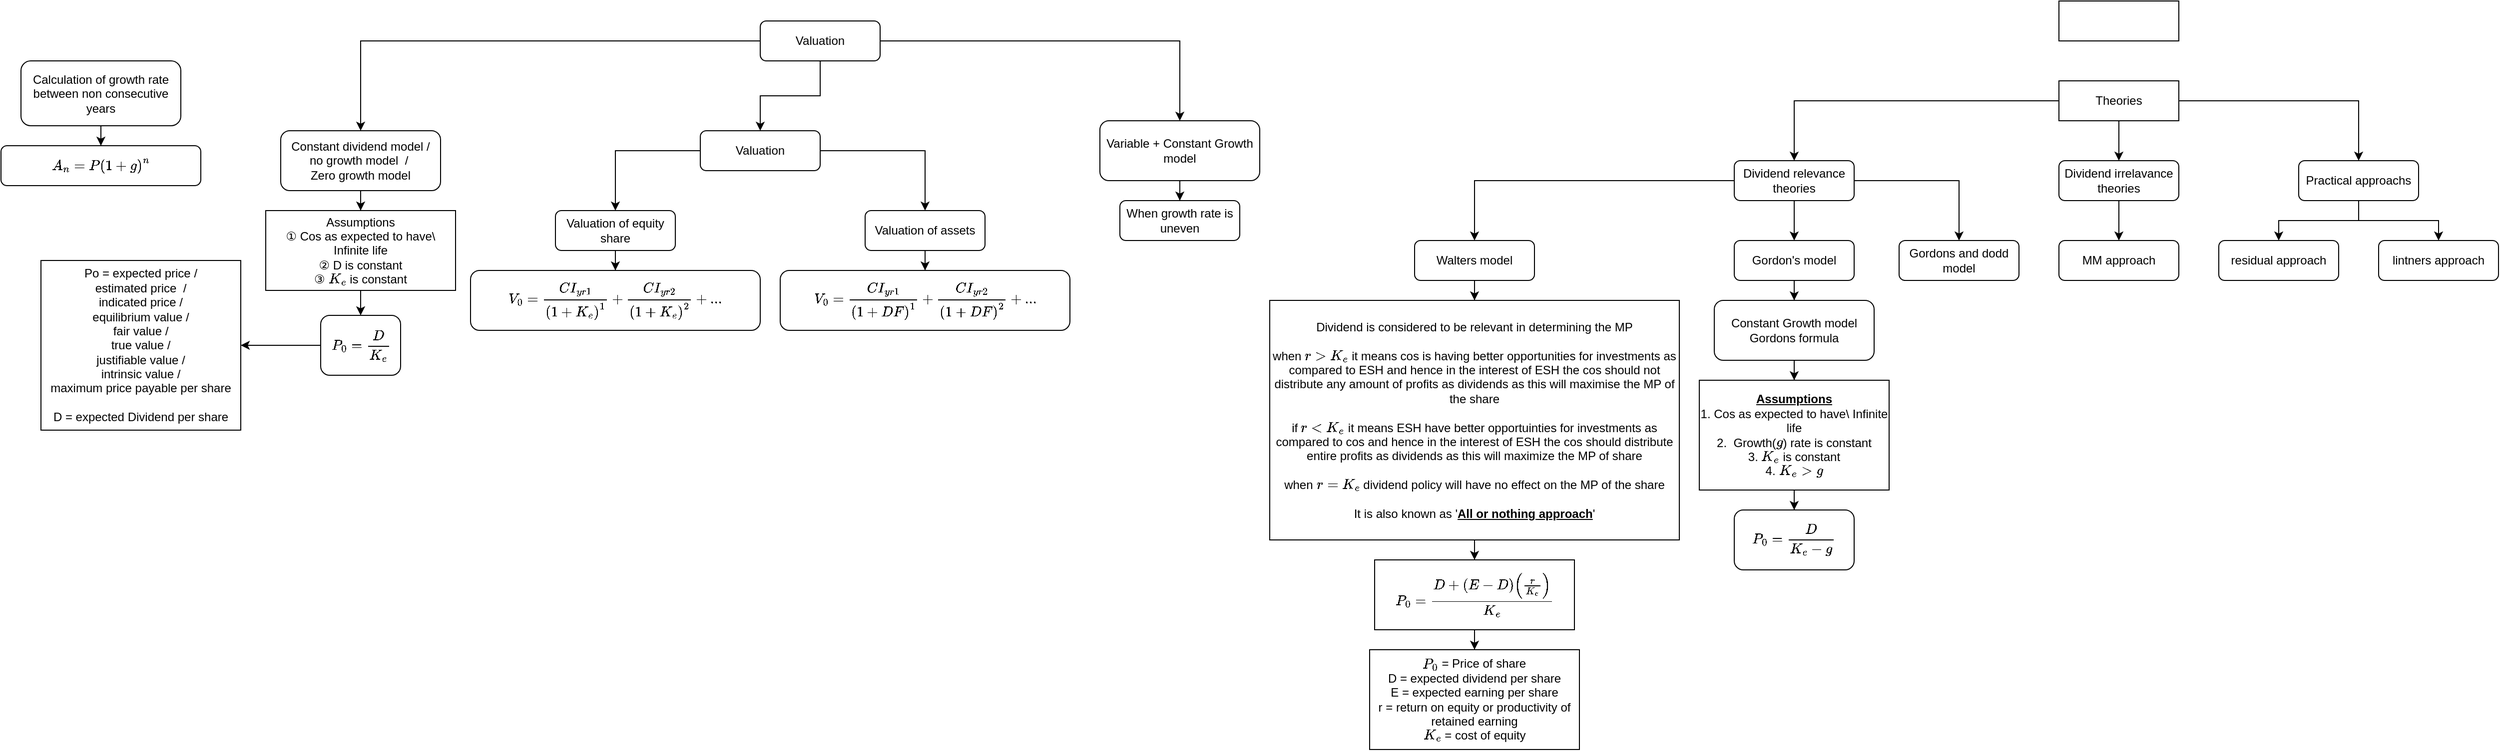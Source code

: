 <mxfile version="14.9.3" type="github">
  <diagram id="XQYA79I7B0DH-fnYUFBf" name="Page-1">
    <mxGraphModel dx="3484" dy="896" grid="1" gridSize="10" guides="1" tooltips="1" connect="1" arrows="1" fold="1" page="1" pageScale="1" pageWidth="850" pageHeight="1100" math="1" shadow="0">
      <root>
        <mxCell id="0" />
        <mxCell id="1" parent="0" />
        <mxCell id="FfrZzuDR7c2tN7gIPPPY-5" style="edgeStyle=orthogonalEdgeStyle;rounded=0;orthogonalLoop=1;jettySize=auto;html=1;" parent="1" source="FfrZzuDR7c2tN7gIPPPY-1" target="FfrZzuDR7c2tN7gIPPPY-3" edge="1">
          <mxGeometry relative="1" as="geometry" />
        </mxCell>
        <mxCell id="FfrZzuDR7c2tN7gIPPPY-6" style="edgeStyle=orthogonalEdgeStyle;rounded=0;orthogonalLoop=1;jettySize=auto;html=1;" parent="1" source="FfrZzuDR7c2tN7gIPPPY-1" target="FfrZzuDR7c2tN7gIPPPY-2" edge="1">
          <mxGeometry relative="1" as="geometry" />
        </mxCell>
        <mxCell id="FfrZzuDR7c2tN7gIPPPY-7" style="edgeStyle=orthogonalEdgeStyle;rounded=0;orthogonalLoop=1;jettySize=auto;html=1;" parent="1" source="FfrZzuDR7c2tN7gIPPPY-1" target="FfrZzuDR7c2tN7gIPPPY-4" edge="1">
          <mxGeometry relative="1" as="geometry" />
        </mxCell>
        <mxCell id="FfrZzuDR7c2tN7gIPPPY-1" value="Theories" style="rounded=0;whiteSpace=wrap;html=1;" parent="1" vertex="1">
          <mxGeometry x="360" y="80" width="120" height="40" as="geometry" />
        </mxCell>
        <mxCell id="FfrZzuDR7c2tN7gIPPPY-11" style="edgeStyle=orthogonalEdgeStyle;rounded=0;orthogonalLoop=1;jettySize=auto;html=1;" parent="1" source="FfrZzuDR7c2tN7gIPPPY-2" target="FfrZzuDR7c2tN7gIPPPY-9" edge="1">
          <mxGeometry relative="1" as="geometry" />
        </mxCell>
        <mxCell id="FfrZzuDR7c2tN7gIPPPY-12" style="edgeStyle=orthogonalEdgeStyle;rounded=0;orthogonalLoop=1;jettySize=auto;html=1;" parent="1" source="FfrZzuDR7c2tN7gIPPPY-2" target="FfrZzuDR7c2tN7gIPPPY-10" edge="1">
          <mxGeometry relative="1" as="geometry" />
        </mxCell>
        <mxCell id="FfrZzuDR7c2tN7gIPPPY-13" style="edgeStyle=orthogonalEdgeStyle;rounded=0;orthogonalLoop=1;jettySize=auto;html=1;" parent="1" source="FfrZzuDR7c2tN7gIPPPY-2" target="FfrZzuDR7c2tN7gIPPPY-8" edge="1">
          <mxGeometry relative="1" as="geometry" />
        </mxCell>
        <mxCell id="FfrZzuDR7c2tN7gIPPPY-2" value="Dividend relevance theories" style="rounded=1;whiteSpace=wrap;html=1;" parent="1" vertex="1">
          <mxGeometry x="35" y="160" width="120" height="40" as="geometry" />
        </mxCell>
        <mxCell id="FfrZzuDR7c2tN7gIPPPY-15" style="edgeStyle=orthogonalEdgeStyle;rounded=0;orthogonalLoop=1;jettySize=auto;html=1;" parent="1" source="FfrZzuDR7c2tN7gIPPPY-3" target="FfrZzuDR7c2tN7gIPPPY-14" edge="1">
          <mxGeometry relative="1" as="geometry" />
        </mxCell>
        <mxCell id="FfrZzuDR7c2tN7gIPPPY-3" value="Dividend irrelavance theories" style="rounded=1;whiteSpace=wrap;html=1;" parent="1" vertex="1">
          <mxGeometry x="360" y="160" width="120" height="40" as="geometry" />
        </mxCell>
        <mxCell id="FfrZzuDR7c2tN7gIPPPY-18" style="edgeStyle=orthogonalEdgeStyle;rounded=0;orthogonalLoop=1;jettySize=auto;html=1;" parent="1" source="FfrZzuDR7c2tN7gIPPPY-4" target="FfrZzuDR7c2tN7gIPPPY-17" edge="1">
          <mxGeometry relative="1" as="geometry" />
        </mxCell>
        <mxCell id="FfrZzuDR7c2tN7gIPPPY-19" style="edgeStyle=orthogonalEdgeStyle;rounded=0;orthogonalLoop=1;jettySize=auto;html=1;" parent="1" source="FfrZzuDR7c2tN7gIPPPY-4" target="FfrZzuDR7c2tN7gIPPPY-16" edge="1">
          <mxGeometry relative="1" as="geometry" />
        </mxCell>
        <mxCell id="FfrZzuDR7c2tN7gIPPPY-4" value="Practical approachs" style="rounded=1;whiteSpace=wrap;html=1;" parent="1" vertex="1">
          <mxGeometry x="600" y="160" width="120" height="40" as="geometry" />
        </mxCell>
        <mxCell id="FfrZzuDR7c2tN7gIPPPY-8" value="Gordons and dodd model" style="rounded=1;whiteSpace=wrap;html=1;" parent="1" vertex="1">
          <mxGeometry x="200" y="240" width="120" height="40" as="geometry" />
        </mxCell>
        <mxCell id="fYGMT4JVDmkjtTubi5wR-15" style="edgeStyle=orthogonalEdgeStyle;rounded=0;orthogonalLoop=1;jettySize=auto;html=1;" edge="1" parent="1" source="FfrZzuDR7c2tN7gIPPPY-9" target="FfrZzuDR7c2tN7gIPPPY-42">
          <mxGeometry relative="1" as="geometry" />
        </mxCell>
        <mxCell id="FfrZzuDR7c2tN7gIPPPY-9" value="Gordon&#39;s model" style="rounded=1;whiteSpace=wrap;html=1;" parent="1" vertex="1">
          <mxGeometry x="35" y="240" width="120" height="40" as="geometry" />
        </mxCell>
        <mxCell id="fYGMT4JVDmkjtTubi5wR-11" style="edgeStyle=orthogonalEdgeStyle;rounded=0;orthogonalLoop=1;jettySize=auto;html=1;" edge="1" parent="1" source="FfrZzuDR7c2tN7gIPPPY-10" target="fYGMT4JVDmkjtTubi5wR-10">
          <mxGeometry relative="1" as="geometry" />
        </mxCell>
        <mxCell id="FfrZzuDR7c2tN7gIPPPY-10" value="Walters model" style="rounded=1;whiteSpace=wrap;html=1;" parent="1" vertex="1">
          <mxGeometry x="-285" y="240" width="120" height="40" as="geometry" />
        </mxCell>
        <mxCell id="FfrZzuDR7c2tN7gIPPPY-14" value="MM approach" style="rounded=1;whiteSpace=wrap;html=1;" parent="1" vertex="1">
          <mxGeometry x="360" y="240" width="120" height="40" as="geometry" />
        </mxCell>
        <mxCell id="FfrZzuDR7c2tN7gIPPPY-16" value="lintners approach" style="rounded=1;whiteSpace=wrap;html=1;" parent="1" vertex="1">
          <mxGeometry x="680" y="240" width="120" height="40" as="geometry" />
        </mxCell>
        <mxCell id="FfrZzuDR7c2tN7gIPPPY-17" value="residual approach" style="rounded=1;whiteSpace=wrap;html=1;" parent="1" vertex="1">
          <mxGeometry x="520" y="240" width="120" height="40" as="geometry" />
        </mxCell>
        <mxCell id="FfrZzuDR7c2tN7gIPPPY-20" value="" style="rounded=0;whiteSpace=wrap;html=1;" parent="1" vertex="1">
          <mxGeometry x="360" width="120" height="40" as="geometry" />
        </mxCell>
        <mxCell id="FfrZzuDR7c2tN7gIPPPY-23" style="edgeStyle=orthogonalEdgeStyle;rounded=0;orthogonalLoop=1;jettySize=auto;html=1;" parent="1" source="FfrZzuDR7c2tN7gIPPPY-21" target="FfrZzuDR7c2tN7gIPPPY-22" edge="1">
          <mxGeometry relative="1" as="geometry" />
        </mxCell>
        <mxCell id="FfrZzuDR7c2tN7gIPPPY-21" value="Valuation of assets" style="rounded=1;whiteSpace=wrap;html=1;" parent="1" vertex="1">
          <mxGeometry x="-835" y="210" width="120" height="40" as="geometry" />
        </mxCell>
        <mxCell id="FfrZzuDR7c2tN7gIPPPY-22" value="`V_0 = (CI_(yr 1))/(1+DF)^1+(CI_(yr 2))/(1+DF)^2+...`" style="rounded=1;whiteSpace=wrap;html=1;" parent="1" vertex="1">
          <mxGeometry x="-920" y="270" width="290" height="60" as="geometry" />
        </mxCell>
        <mxCell id="FfrZzuDR7c2tN7gIPPPY-25" style="edgeStyle=orthogonalEdgeStyle;rounded=0;orthogonalLoop=1;jettySize=auto;html=1;" parent="1" source="FfrZzuDR7c2tN7gIPPPY-24" target="FfrZzuDR7c2tN7gIPPPY-21" edge="1">
          <mxGeometry relative="1" as="geometry" />
        </mxCell>
        <mxCell id="FfrZzuDR7c2tN7gIPPPY-32" style="edgeStyle=orthogonalEdgeStyle;rounded=0;orthogonalLoop=1;jettySize=auto;html=1;" parent="1" source="FfrZzuDR7c2tN7gIPPPY-24" target="FfrZzuDR7c2tN7gIPPPY-29" edge="1">
          <mxGeometry relative="1" as="geometry" />
        </mxCell>
        <mxCell id="FfrZzuDR7c2tN7gIPPPY-24" value="Valuation" style="rounded=1;whiteSpace=wrap;html=1;" parent="1" vertex="1">
          <mxGeometry x="-1000" y="130" width="120" height="40" as="geometry" />
        </mxCell>
        <mxCell id="FfrZzuDR7c2tN7gIPPPY-29" value="Valuation of equity share" style="rounded=1;whiteSpace=wrap;html=1;" parent="1" vertex="1">
          <mxGeometry x="-1145" y="210" width="120" height="40" as="geometry" />
        </mxCell>
        <mxCell id="FfrZzuDR7c2tN7gIPPPY-30" style="edgeStyle=orthogonalEdgeStyle;rounded=0;orthogonalLoop=1;jettySize=auto;html=1;" parent="1" source="FfrZzuDR7c2tN7gIPPPY-29" target="FfrZzuDR7c2tN7gIPPPY-31" edge="1">
          <mxGeometry relative="1" as="geometry" />
        </mxCell>
        <mxCell id="FfrZzuDR7c2tN7gIPPPY-31" value="`V_0 = (CI_(yr 1))/(1+K_e)^1+(CI_(yr 2))/(1+K_e)^2+...`" style="rounded=1;whiteSpace=wrap;html=1;" parent="1" vertex="1">
          <mxGeometry x="-1230" y="270" width="290" height="60" as="geometry" />
        </mxCell>
        <mxCell id="FfrZzuDR7c2tN7gIPPPY-40" style="edgeStyle=orthogonalEdgeStyle;rounded=0;orthogonalLoop=1;jettySize=auto;html=1;" parent="1" source="FfrZzuDR7c2tN7gIPPPY-33" target="FfrZzuDR7c2tN7gIPPPY-38" edge="1">
          <mxGeometry relative="1" as="geometry" />
        </mxCell>
        <mxCell id="FfrZzuDR7c2tN7gIPPPY-33" value="&lt;div&gt;Constant dividend model / &lt;br&gt;&lt;/div&gt;&lt;div&gt;no growth model&lt;span style=&quot;white-space: pre&quot;&gt;  / &lt;/span&gt;&lt;/div&gt;&lt;div&gt;&lt;span style=&quot;white-space: pre&quot;&gt;Zero growth model&lt;/span&gt;&lt;/div&gt;" style="rounded=1;whiteSpace=wrap;html=1;" parent="1" vertex="1">
          <mxGeometry x="-1420" y="130" width="160" height="60" as="geometry" />
        </mxCell>
        <mxCell id="FfrZzuDR7c2tN7gIPPPY-37" style="edgeStyle=orthogonalEdgeStyle;rounded=0;orthogonalLoop=1;jettySize=auto;html=1;" parent="1" source="FfrZzuDR7c2tN7gIPPPY-34" target="FfrZzuDR7c2tN7gIPPPY-36" edge="1">
          <mxGeometry relative="1" as="geometry" />
        </mxCell>
        <mxCell id="FfrZzuDR7c2tN7gIPPPY-34" value="`P_0 = D/K_e`" style="rounded=1;whiteSpace=wrap;html=1;" parent="1" vertex="1">
          <mxGeometry x="-1380" y="315" width="80" height="60" as="geometry" />
        </mxCell>
        <mxCell id="FfrZzuDR7c2tN7gIPPPY-36" value="&lt;div&gt;Po = expected price / &lt;br&gt;&lt;/div&gt;&lt;div&gt;estimated price&amp;nbsp; / &lt;br&gt;&lt;/div&gt;&lt;div&gt;indicated price / &lt;br&gt;&lt;/div&gt;&lt;div&gt;equilibrium value /&lt;/div&gt;&lt;div&gt; fair value /&lt;/div&gt;&lt;div&gt; true value /&lt;/div&gt;&lt;div&gt; justifiable value /&lt;/div&gt;&lt;div&gt; intrinsic value /&lt;/div&gt;&lt;div&gt; maximum price payable per share&lt;/div&gt;&lt;br&gt;D = expected Dividend per share" style="rounded=0;whiteSpace=wrap;html=1;" parent="1" vertex="1">
          <mxGeometry x="-1660" y="260" width="200" height="170" as="geometry" />
        </mxCell>
        <mxCell id="FfrZzuDR7c2tN7gIPPPY-41" style="edgeStyle=orthogonalEdgeStyle;rounded=0;orthogonalLoop=1;jettySize=auto;html=1;" parent="1" source="FfrZzuDR7c2tN7gIPPPY-38" target="FfrZzuDR7c2tN7gIPPPY-34" edge="1">
          <mxGeometry relative="1" as="geometry" />
        </mxCell>
        <mxCell id="FfrZzuDR7c2tN7gIPPPY-38" value="Assumptions&lt;br&gt;&lt;div&gt;① Cos as expected to have\ Infinite life&lt;/div&gt;② D is constant&lt;br&gt;③ `K_e` is constant" style="rounded=0;whiteSpace=wrap;html=1;" parent="1" vertex="1">
          <mxGeometry x="-1435" y="210" width="190" height="80" as="geometry" />
        </mxCell>
        <mxCell id="FfrZzuDR7c2tN7gIPPPY-44" style="edgeStyle=orthogonalEdgeStyle;rounded=0;orthogonalLoop=1;jettySize=auto;html=1;" parent="1" source="FfrZzuDR7c2tN7gIPPPY-42" target="FfrZzuDR7c2tN7gIPPPY-43" edge="1">
          <mxGeometry relative="1" as="geometry" />
        </mxCell>
        <mxCell id="FfrZzuDR7c2tN7gIPPPY-42" value="&lt;div&gt;Constant Growth model&lt;/div&gt;&lt;div&gt;Gordons formula&lt;br&gt;&lt;/div&gt;" style="rounded=1;whiteSpace=wrap;html=1;" parent="1" vertex="1">
          <mxGeometry x="15" y="300" width="160" height="60" as="geometry" />
        </mxCell>
        <mxCell id="FfrZzuDR7c2tN7gIPPPY-46" style="edgeStyle=orthogonalEdgeStyle;rounded=0;orthogonalLoop=1;jettySize=auto;html=1;" parent="1" source="FfrZzuDR7c2tN7gIPPPY-43" target="FfrZzuDR7c2tN7gIPPPY-45" edge="1">
          <mxGeometry relative="1" as="geometry" />
        </mxCell>
        <mxCell id="FfrZzuDR7c2tN7gIPPPY-43" value="&lt;u&gt;&lt;b&gt;Assumptions&lt;/b&gt;&lt;/u&gt;&lt;br&gt;&lt;div&gt;1. Cos as expected to have\ Infinite life&lt;/div&gt;2.&amp;nbsp; Growth(`g`) rate is constant&lt;br&gt;&lt;div&gt;3. `K_e` is constant&lt;/div&gt;&lt;div&gt;4. `K_e &amp;gt; g`&lt;br&gt;&lt;/div&gt;" style="rounded=0;whiteSpace=wrap;html=1;" parent="1" vertex="1">
          <mxGeometry y="380" width="190" height="110" as="geometry" />
        </mxCell>
        <mxCell id="FfrZzuDR7c2tN7gIPPPY-45" value="`P_0 = D/(K_e - g)`" style="rounded=1;whiteSpace=wrap;html=1;" parent="1" vertex="1">
          <mxGeometry x="35" y="510" width="120" height="60" as="geometry" />
        </mxCell>
        <mxCell id="FfrZzuDR7c2tN7gIPPPY-49" style="edgeStyle=orthogonalEdgeStyle;rounded=0;orthogonalLoop=1;jettySize=auto;html=1;" parent="1" source="FfrZzuDR7c2tN7gIPPPY-47" target="FfrZzuDR7c2tN7gIPPPY-48" edge="1">
          <mxGeometry relative="1" as="geometry" />
        </mxCell>
        <mxCell id="FfrZzuDR7c2tN7gIPPPY-47" value="Calculation of growth rate between non consecutive years" style="rounded=1;whiteSpace=wrap;html=1;" parent="1" vertex="1">
          <mxGeometry x="-1680" y="60" width="160" height="65" as="geometry" />
        </mxCell>
        <mxCell id="FfrZzuDR7c2tN7gIPPPY-48" value="`A_n = P (1 + g)^n`" style="rounded=1;whiteSpace=wrap;html=1;" parent="1" vertex="1">
          <mxGeometry x="-1700" y="145" width="200" height="40" as="geometry" />
        </mxCell>
        <mxCell id="FfrZzuDR7c2tN7gIPPPY-52" style="edgeStyle=orthogonalEdgeStyle;rounded=0;orthogonalLoop=1;jettySize=auto;html=1;entryX=0.5;entryY=0;entryDx=0;entryDy=0;" parent="1" source="FfrZzuDR7c2tN7gIPPPY-50" target="FfrZzuDR7c2tN7gIPPPY-51" edge="1">
          <mxGeometry relative="1" as="geometry" />
        </mxCell>
        <mxCell id="FfrZzuDR7c2tN7gIPPPY-50" value="&lt;div&gt;Variable + Constant Growth model&lt;/div&gt;" style="rounded=1;whiteSpace=wrap;html=1;" parent="1" vertex="1">
          <mxGeometry x="-600" y="120" width="160" height="60" as="geometry" />
        </mxCell>
        <mxCell id="FfrZzuDR7c2tN7gIPPPY-51" value="When growth rate is uneven" style="rounded=1;whiteSpace=wrap;html=1;" parent="1" vertex="1">
          <mxGeometry x="-580" y="200" width="120" height="40" as="geometry" />
        </mxCell>
        <mxCell id="fYGMT4JVDmkjtTubi5wR-2" style="edgeStyle=orthogonalEdgeStyle;rounded=0;orthogonalLoop=1;jettySize=auto;html=1;entryX=0.5;entryY=0;entryDx=0;entryDy=0;" edge="1" parent="1" source="fYGMT4JVDmkjtTubi5wR-1" target="FfrZzuDR7c2tN7gIPPPY-24">
          <mxGeometry relative="1" as="geometry" />
        </mxCell>
        <mxCell id="fYGMT4JVDmkjtTubi5wR-4" style="edgeStyle=orthogonalEdgeStyle;rounded=0;orthogonalLoop=1;jettySize=auto;html=1;" edge="1" parent="1" source="fYGMT4JVDmkjtTubi5wR-1" target="FfrZzuDR7c2tN7gIPPPY-50">
          <mxGeometry relative="1" as="geometry" />
        </mxCell>
        <mxCell id="fYGMT4JVDmkjtTubi5wR-5" style="edgeStyle=orthogonalEdgeStyle;rounded=0;orthogonalLoop=1;jettySize=auto;html=1;" edge="1" parent="1" source="fYGMT4JVDmkjtTubi5wR-1" target="FfrZzuDR7c2tN7gIPPPY-33">
          <mxGeometry relative="1" as="geometry" />
        </mxCell>
        <mxCell id="fYGMT4JVDmkjtTubi5wR-1" value="Valuation" style="rounded=1;whiteSpace=wrap;html=1;" vertex="1" parent="1">
          <mxGeometry x="-940" y="20" width="120" height="40" as="geometry" />
        </mxCell>
        <mxCell id="fYGMT4JVDmkjtTubi5wR-8" value="&amp;nbsp;" style="text;whiteSpace=wrap;html=1;" vertex="1" parent="1">
          <mxGeometry x="-1030" y="160" width="30" height="30" as="geometry" />
        </mxCell>
        <mxCell id="fYGMT4JVDmkjtTubi5wR-14" style="edgeStyle=orthogonalEdgeStyle;rounded=0;orthogonalLoop=1;jettySize=auto;html=1;" edge="1" parent="1" source="fYGMT4JVDmkjtTubi5wR-9" target="fYGMT4JVDmkjtTubi5wR-13">
          <mxGeometry relative="1" as="geometry" />
        </mxCell>
        <mxCell id="fYGMT4JVDmkjtTubi5wR-9" value="`P_0 = (D + (E-D)(r/K_e))/K_e `" style="rounded=0;whiteSpace=wrap;html=1;" vertex="1" parent="1">
          <mxGeometry x="-325" y="560" width="200" height="70" as="geometry" />
        </mxCell>
        <mxCell id="fYGMT4JVDmkjtTubi5wR-12" style="edgeStyle=orthogonalEdgeStyle;rounded=0;orthogonalLoop=1;jettySize=auto;html=1;" edge="1" parent="1" source="fYGMT4JVDmkjtTubi5wR-10" target="fYGMT4JVDmkjtTubi5wR-9">
          <mxGeometry relative="1" as="geometry" />
        </mxCell>
        <mxCell id="fYGMT4JVDmkjtTubi5wR-10" value="&lt;div&gt;Dividend is considered to be relevant in determining the MP&lt;br&gt;&lt;/div&gt;&lt;div&gt;&lt;br&gt;&lt;/div&gt;&lt;div&gt;when `r &amp;gt; K_e` it means cos is having better opportunities for investments as compared to ESH and hence in the interest of ESH the cos should not distribute any amount of profits as dividends as this will maximise the MP of the share&lt;/div&gt;&lt;div&gt;&lt;br&gt;&lt;/div&gt;&lt;div&gt;if `r &amp;lt; K_e` it means ESH have better opportuinties for investments as compared to cos and hence in the interest of ESH the cos should distribute entire profits as dividends as this will maximize the MP of share&lt;/div&gt;&lt;div&gt;&lt;br&gt;&lt;/div&gt;&lt;div&gt;when `r=K_e` dividend policy will have no effect on the MP of the share&lt;/div&gt;&lt;div&gt;&lt;br&gt;&lt;/div&gt;&lt;div&gt;It is also known as &#39;&lt;u&gt;&lt;b&gt;All or nothing approach&lt;/b&gt;&lt;/u&gt;&#39;&lt;br&gt;&lt;/div&gt;" style="rounded=0;whiteSpace=wrap;html=1;" vertex="1" parent="1">
          <mxGeometry x="-430" y="300" width="410" height="240" as="geometry" />
        </mxCell>
        <mxCell id="fYGMT4JVDmkjtTubi5wR-13" value="&lt;div&gt;`P_0` = Price of share&lt;br&gt;&lt;/div&gt;&lt;div&gt;D = expected dividend per share&lt;br&gt;&lt;/div&gt;&lt;div&gt;E = expected earning per share&lt;br&gt;&lt;/div&gt;&lt;div&gt;r = return on equity or productivity of retained earning&lt;/div&gt;&lt;div&gt;`K_e` = cost of equity&lt;br&gt;&lt;/div&gt;" style="rounded=0;whiteSpace=wrap;html=1;" vertex="1" parent="1">
          <mxGeometry x="-330" y="650" width="210" height="100" as="geometry" />
        </mxCell>
      </root>
    </mxGraphModel>
  </diagram>
</mxfile>
